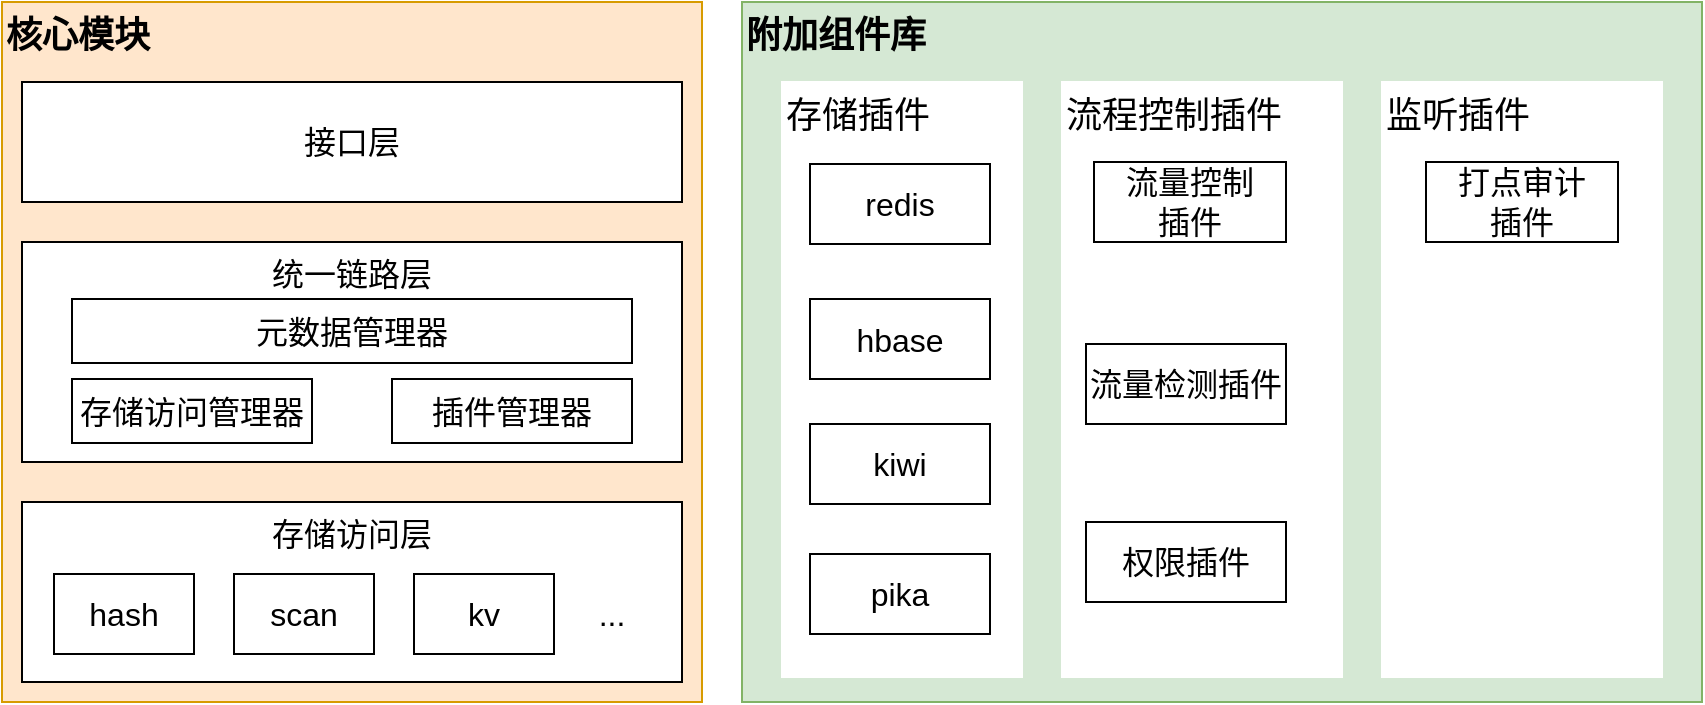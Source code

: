 <mxfile version="17.4.4" type="github">
  <diagram id="GQeWL2nTSIG87tDZNMUT" name="Page-1">
    <mxGraphModel dx="1278" dy="747" grid="1" gridSize="10" guides="1" tooltips="1" connect="1" arrows="1" fold="1" page="1" pageScale="1" pageWidth="827" pageHeight="1169" math="0" shadow="0">
      <root>
        <mxCell id="0" />
        <mxCell id="1" parent="0" />
        <mxCell id="KhDFo-M1c330gRiOqBZQ-3" value="附加组件库" style="rounded=0;whiteSpace=wrap;html=1;verticalAlign=top;align=left;fontSize=18;fontStyle=1;fillColor=#d5e8d4;strokeColor=#82b366;" parent="1" vertex="1">
          <mxGeometry x="440" y="100" width="480" height="350" as="geometry" />
        </mxCell>
        <mxCell id="KhDFo-M1c330gRiOqBZQ-4" value="核心模块" style="rounded=0;whiteSpace=wrap;html=1;verticalAlign=top;align=left;fontSize=18;fontStyle=1;fillColor=#ffe6cc;strokeColor=#d79b00;" parent="1" vertex="1">
          <mxGeometry x="70" y="100" width="350" height="350" as="geometry" />
        </mxCell>
        <mxCell id="KhDFo-M1c330gRiOqBZQ-5" value="统一链路层" style="rounded=0;whiteSpace=wrap;html=1;verticalAlign=top;fontSize=16;" parent="1" vertex="1">
          <mxGeometry x="80" y="220" width="330" height="110" as="geometry" />
        </mxCell>
        <mxCell id="KhDFo-M1c330gRiOqBZQ-6" value="存储访问层" style="rounded=0;whiteSpace=wrap;html=1;fontSize=16;verticalAlign=top;" parent="1" vertex="1">
          <mxGeometry x="80" y="350" width="330" height="90" as="geometry" />
        </mxCell>
        <mxCell id="KhDFo-M1c330gRiOqBZQ-7" value="存储访问管理器" style="rounded=0;whiteSpace=wrap;html=1;fontSize=16;" parent="1" vertex="1">
          <mxGeometry x="105" y="288.5" width="120" height="32" as="geometry" />
        </mxCell>
        <mxCell id="KhDFo-M1c330gRiOqBZQ-11" value="接口层" style="rounded=0;whiteSpace=wrap;html=1;fontSize=16;" parent="1" vertex="1">
          <mxGeometry x="80" y="140" width="330" height="60" as="geometry" />
        </mxCell>
        <mxCell id="caog0tyJu0MzEItGIJM4-1" value="hash" style="rounded=0;whiteSpace=wrap;html=1;fontSize=16;" parent="1" vertex="1">
          <mxGeometry x="96" y="386" width="70" height="40" as="geometry" />
        </mxCell>
        <mxCell id="caog0tyJu0MzEItGIJM4-2" value="scan" style="rounded=0;whiteSpace=wrap;html=1;fontSize=16;" parent="1" vertex="1">
          <mxGeometry x="186" y="386" width="70" height="40" as="geometry" />
        </mxCell>
        <mxCell id="caog0tyJu0MzEItGIJM4-3" value="kv" style="rounded=0;whiteSpace=wrap;html=1;fontSize=16;" parent="1" vertex="1">
          <mxGeometry x="276" y="386" width="70" height="40" as="geometry" />
        </mxCell>
        <mxCell id="caog0tyJu0MzEItGIJM4-4" value="..." style="rounded=0;whiteSpace=wrap;html=1;fontSize=16;strokeColor=#FFFFFF;" parent="1" vertex="1">
          <mxGeometry x="350" y="386" width="50" height="40" as="geometry" />
        </mxCell>
        <mxCell id="caog0tyJu0MzEItGIJM4-6" value="流程控制插件" style="rounded=0;whiteSpace=wrap;html=1;fontSize=18;strokeColor=#FFFFFF;verticalAlign=top;align=left;" parent="1" vertex="1">
          <mxGeometry x="600" y="140" width="140" height="297.5" as="geometry" />
        </mxCell>
        <mxCell id="KhDFo-M1c330gRiOqBZQ-16" value="权限插件" style="rounded=0;whiteSpace=wrap;html=1;fontSize=16;" parent="1" vertex="1">
          <mxGeometry x="612" y="360" width="100" height="40" as="geometry" />
        </mxCell>
        <mxCell id="KhDFo-M1c330gRiOqBZQ-20" value="流量检测插件" style="rounded=0;whiteSpace=wrap;html=1;fontSize=16;" parent="1" vertex="1">
          <mxGeometry x="612" y="271" width="100" height="40" as="geometry" />
        </mxCell>
        <mxCell id="caog0tyJu0MzEItGIJM4-9" value="存储插件" style="rounded=0;whiteSpace=wrap;html=1;fontSize=18;strokeColor=#FFFFFF;verticalAlign=top;align=left;" parent="1" vertex="1">
          <mxGeometry x="460" y="140" width="120" height="297.5" as="geometry" />
        </mxCell>
        <mxCell id="KhDFo-M1c330gRiOqBZQ-12" value="redis" style="rounded=0;whiteSpace=wrap;html=1;fontSize=16;" parent="1" vertex="1">
          <mxGeometry x="474" y="181" width="90" height="40" as="geometry" />
        </mxCell>
        <mxCell id="KhDFo-M1c330gRiOqBZQ-13" value="hbase" style="rounded=0;whiteSpace=wrap;html=1;fontSize=16;" parent="1" vertex="1">
          <mxGeometry x="474" y="248.5" width="90" height="40" as="geometry" />
        </mxCell>
        <mxCell id="KhDFo-M1c330gRiOqBZQ-14" value="kiwi" style="rounded=0;whiteSpace=wrap;html=1;fontSize=16;" parent="1" vertex="1">
          <mxGeometry x="474" y="311" width="90" height="40" as="geometry" />
        </mxCell>
        <mxCell id="KhDFo-M1c330gRiOqBZQ-15" value="pika" style="rounded=0;whiteSpace=wrap;html=1;fontSize=16;" parent="1" vertex="1">
          <mxGeometry x="474" y="376" width="90" height="40" as="geometry" />
        </mxCell>
        <mxCell id="caog0tyJu0MzEItGIJM4-10" value="插件管理器" style="rounded=0;whiteSpace=wrap;html=1;fontSize=16;" parent="1" vertex="1">
          <mxGeometry x="265" y="288.5" width="120" height="32" as="geometry" />
        </mxCell>
        <mxCell id="CGGrDUPs-Wo5I1myl7fO-1" value="元数据管理器" style="rounded=0;whiteSpace=wrap;html=1;fontSize=16;" vertex="1" parent="1">
          <mxGeometry x="105" y="248.5" width="280" height="32" as="geometry" />
        </mxCell>
        <mxCell id="CGGrDUPs-Wo5I1myl7fO-2" value="监听插件" style="rounded=0;whiteSpace=wrap;html=1;fontSize=18;strokeColor=#FFFFFF;verticalAlign=top;align=left;" vertex="1" parent="1">
          <mxGeometry x="760" y="140" width="140" height="297.5" as="geometry" />
        </mxCell>
        <mxCell id="KhDFo-M1c330gRiOqBZQ-17" value="流量控制&lt;br&gt;插件" style="rounded=0;whiteSpace=wrap;html=1;fontSize=16;" parent="1" vertex="1">
          <mxGeometry x="616" y="180" width="96" height="40" as="geometry" />
        </mxCell>
        <mxCell id="caog0tyJu0MzEItGIJM4-5" value="打点审计&lt;br&gt;插件" style="rounded=0;whiteSpace=wrap;html=1;fontSize=16;" parent="1" vertex="1">
          <mxGeometry x="782" y="180" width="96" height="40" as="geometry" />
        </mxCell>
      </root>
    </mxGraphModel>
  </diagram>
</mxfile>
